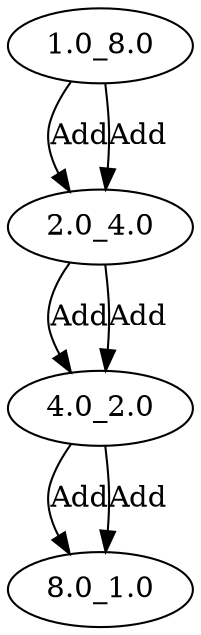 digraph{
N0[label="2.0_4.0"]
N1[label="4.0_2.0"]
N2[label="8.0_1.0"]
N3[label="1.0_8.0"]
N3->N0[label="Add"]
N3->N0[label="Add"]
N0->N1[label="Add"]
N0->N1[label="Add"]
N1->N2[label="Add"]
N1->N2[label="Add"]
}
